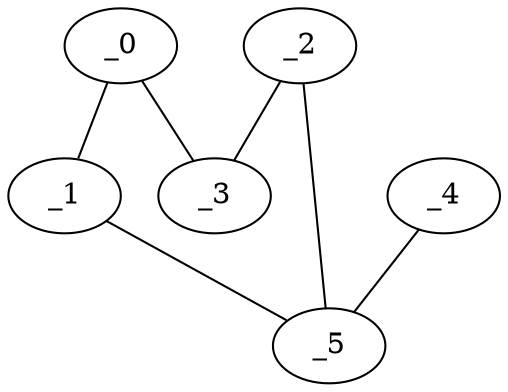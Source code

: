 graph HP1_0038 {
	_0	 [x="0.545948",
		y="2.66516"];
	_1	 [x="1.05058",
		y="0.641609"];
	_0 -- _1;
	_3	 [x="2.7455",
		y="2.81185"];
	_0 -- _3;
	_5	 [x="2.58421",
		y="2.27697"];
	_1 -- _5;
	_2	 [x="1.65478",
		y="0.93539"];
	_2 -- _3;
	_2 -- _5;
	_4	 [x="0.489824",
		y="1.612"];
	_4 -- _5;
}
